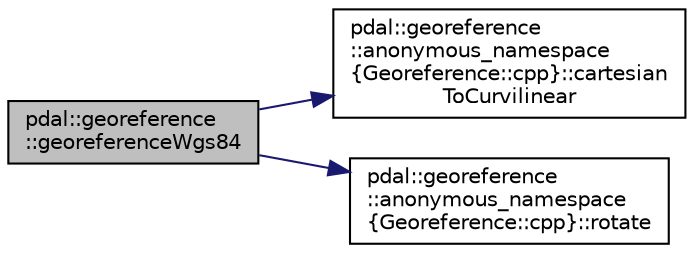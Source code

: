 digraph "pdal::georeference::georeferenceWgs84"
{
  edge [fontname="Helvetica",fontsize="10",labelfontname="Helvetica",labelfontsize="10"];
  node [fontname="Helvetica",fontsize="10",shape=record];
  rankdir="LR";
  Node1 [label="pdal::georeference\l::georeferenceWgs84",height=0.2,width=0.4,color="black", fillcolor="grey75", style="filled", fontcolor="black"];
  Node1 -> Node2 [color="midnightblue",fontsize="10",style="solid",fontname="Helvetica"];
  Node2 [label="pdal::georeference\l::anonymous_namespace\l\{Georeference::cpp\}::cartesian\lToCurvilinear",height=0.2,width=0.4,color="black", fillcolor="white", style="filled",URL="$namespacepdal_1_1georeference_1_1anonymous__namespace_02Georeference_8cpp_03.html#a3d97bde05ca277bf07b1e9fc5bb49a3f"];
  Node1 -> Node3 [color="midnightblue",fontsize="10",style="solid",fontname="Helvetica"];
  Node3 [label="pdal::georeference\l::anonymous_namespace\l\{Georeference::cpp\}::rotate",height=0.2,width=0.4,color="black", fillcolor="white", style="filled",URL="$namespacepdal_1_1georeference_1_1anonymous__namespace_02Georeference_8cpp_03.html#ab65d68d7d44f5d44c6d533ec5d7fc06f"];
}
